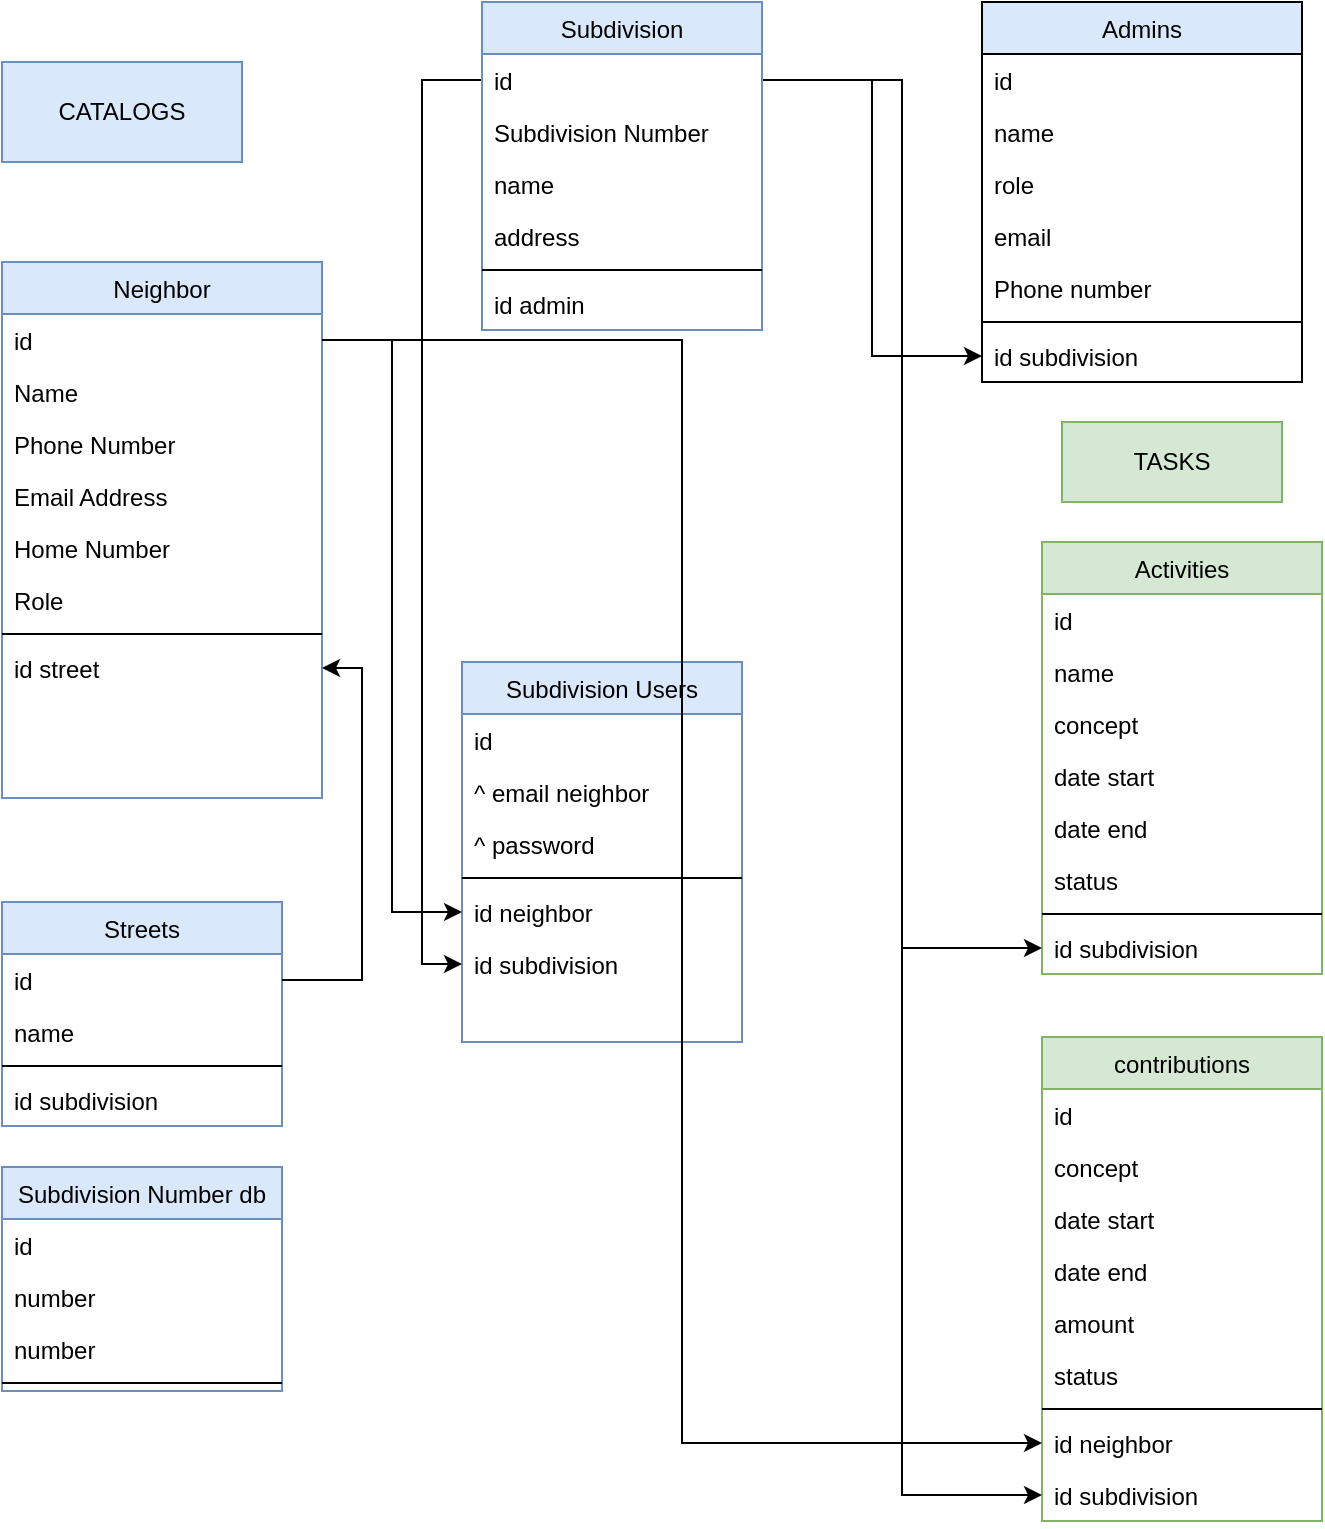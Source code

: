 <mxfile version="24.4.7" type="device">
  <diagram id="C5RBs43oDa-KdzZeNtuy" name="Page-1">
    <mxGraphModel dx="1434" dy="1941" grid="1" gridSize="10" guides="1" tooltips="1" connect="1" arrows="1" fold="1" page="1" pageScale="1" pageWidth="827" pageHeight="1169" math="0" shadow="0">
      <root>
        <mxCell id="WIyWlLk6GJQsqaUBKTNV-0" />
        <mxCell id="WIyWlLk6GJQsqaUBKTNV-1" parent="WIyWlLk6GJQsqaUBKTNV-0" />
        <mxCell id="zkfFHV4jXpPFQw0GAbJ--0" value="Neighbor" style="swimlane;fontStyle=0;align=center;verticalAlign=top;childLayout=stackLayout;horizontal=1;startSize=26;horizontalStack=0;resizeParent=1;resizeLast=0;collapsible=1;marginBottom=0;rounded=0;shadow=0;strokeWidth=1;fillColor=#dae8fc;swimlaneFillColor=none;strokeColor=#6c8ebf;" parent="WIyWlLk6GJQsqaUBKTNV-1" vertex="1">
          <mxGeometry x="60" y="20" width="160" height="268" as="geometry">
            <mxRectangle x="230" y="140" width="160" height="26" as="alternateBounds" />
          </mxGeometry>
        </mxCell>
        <mxCell id="zkfFHV4jXpPFQw0GAbJ--1" value="id" style="text;align=left;verticalAlign=top;spacingLeft=4;spacingRight=4;overflow=hidden;rotatable=0;points=[[0,0.5],[1,0.5]];portConstraint=eastwest;" parent="zkfFHV4jXpPFQw0GAbJ--0" vertex="1">
          <mxGeometry y="26" width="160" height="26" as="geometry" />
        </mxCell>
        <mxCell id="kzhwgAk0bmk2axQ-Uhrj-12" value="Name" style="text;align=left;verticalAlign=top;spacingLeft=4;spacingRight=4;overflow=hidden;rotatable=0;points=[[0,0.5],[1,0.5]];portConstraint=eastwest;" parent="zkfFHV4jXpPFQw0GAbJ--0" vertex="1">
          <mxGeometry y="52" width="160" height="26" as="geometry" />
        </mxCell>
        <mxCell id="zkfFHV4jXpPFQw0GAbJ--2" value="Phone Number" style="text;align=left;verticalAlign=top;spacingLeft=4;spacingRight=4;overflow=hidden;rotatable=0;points=[[0,0.5],[1,0.5]];portConstraint=eastwest;rounded=0;shadow=0;html=0;" parent="zkfFHV4jXpPFQw0GAbJ--0" vertex="1">
          <mxGeometry y="78" width="160" height="26" as="geometry" />
        </mxCell>
        <mxCell id="zkfFHV4jXpPFQw0GAbJ--3" value="Email Address" style="text;align=left;verticalAlign=top;spacingLeft=4;spacingRight=4;overflow=hidden;rotatable=0;points=[[0,0.5],[1,0.5]];portConstraint=eastwest;rounded=0;shadow=0;html=0;" parent="zkfFHV4jXpPFQw0GAbJ--0" vertex="1">
          <mxGeometry y="104" width="160" height="26" as="geometry" />
        </mxCell>
        <mxCell id="kzhwgAk0bmk2axQ-Uhrj-36" value="Home Number" style="text;align=left;verticalAlign=top;spacingLeft=4;spacingRight=4;overflow=hidden;rotatable=0;points=[[0,0.5],[1,0.5]];portConstraint=eastwest;rounded=0;shadow=0;html=0;" parent="zkfFHV4jXpPFQw0GAbJ--0" vertex="1">
          <mxGeometry y="130" width="160" height="26" as="geometry" />
        </mxCell>
        <mxCell id="kzhwgAk0bmk2axQ-Uhrj-1" value="Role" style="text;align=left;verticalAlign=top;spacingLeft=4;spacingRight=4;overflow=hidden;rotatable=0;points=[[0,0.5],[1,0.5]];portConstraint=eastwest;rounded=0;shadow=0;html=0;" parent="zkfFHV4jXpPFQw0GAbJ--0" vertex="1">
          <mxGeometry y="156" width="160" height="26" as="geometry" />
        </mxCell>
        <mxCell id="zkfFHV4jXpPFQw0GAbJ--4" value="" style="line;html=1;strokeWidth=1;align=left;verticalAlign=middle;spacingTop=-1;spacingLeft=3;spacingRight=3;rotatable=0;labelPosition=right;points=[];portConstraint=eastwest;" parent="zkfFHV4jXpPFQw0GAbJ--0" vertex="1">
          <mxGeometry y="182" width="160" height="8" as="geometry" />
        </mxCell>
        <mxCell id="kzhwgAk0bmk2axQ-Uhrj-21" value="id street" style="text;align=left;verticalAlign=top;spacingLeft=4;spacingRight=4;overflow=hidden;rotatable=0;points=[[0,0.5],[1,0.5]];portConstraint=eastwest;rounded=0;shadow=0;html=0;" parent="zkfFHV4jXpPFQw0GAbJ--0" vertex="1">
          <mxGeometry y="190" width="160" height="26" as="geometry" />
        </mxCell>
        <mxCell id="zkfFHV4jXpPFQw0GAbJ--17" value="Admins" style="swimlane;fontStyle=0;align=center;verticalAlign=top;childLayout=stackLayout;horizontal=1;startSize=26;horizontalStack=0;resizeParent=1;resizeLast=0;collapsible=1;marginBottom=0;rounded=0;shadow=0;strokeWidth=1;fillColor=#dae8fc;strokeColor=default;fillStyle=solid;swimlaneFillColor=none;glass=0;" parent="WIyWlLk6GJQsqaUBKTNV-1" vertex="1">
          <mxGeometry x="550" y="-110" width="160" height="190" as="geometry">
            <mxRectangle x="550" y="140" width="160" height="26" as="alternateBounds" />
          </mxGeometry>
        </mxCell>
        <mxCell id="zkfFHV4jXpPFQw0GAbJ--18" value="id" style="text;align=left;verticalAlign=top;spacingLeft=4;spacingRight=4;overflow=hidden;rotatable=0;points=[[0,0.5],[1,0.5]];portConstraint=eastwest;" parent="zkfFHV4jXpPFQw0GAbJ--17" vertex="1">
          <mxGeometry y="26" width="160" height="26" as="geometry" />
        </mxCell>
        <mxCell id="zkfFHV4jXpPFQw0GAbJ--19" value="name" style="text;align=left;verticalAlign=top;spacingLeft=4;spacingRight=4;overflow=hidden;rotatable=0;points=[[0,0.5],[1,0.5]];portConstraint=eastwest;rounded=0;shadow=0;html=0;" parent="zkfFHV4jXpPFQw0GAbJ--17" vertex="1">
          <mxGeometry y="52" width="160" height="26" as="geometry" />
        </mxCell>
        <mxCell id="zkfFHV4jXpPFQw0GAbJ--20" value="role" style="text;align=left;verticalAlign=top;spacingLeft=4;spacingRight=4;overflow=hidden;rotatable=0;points=[[0,0.5],[1,0.5]];portConstraint=eastwest;rounded=0;shadow=0;html=0;" parent="zkfFHV4jXpPFQw0GAbJ--17" vertex="1">
          <mxGeometry y="78" width="160" height="26" as="geometry" />
        </mxCell>
        <mxCell id="kzhwgAk0bmk2axQ-Uhrj-39" value="email" style="text;align=left;verticalAlign=top;spacingLeft=4;spacingRight=4;overflow=hidden;rotatable=0;points=[[0,0.5],[1,0.5]];portConstraint=eastwest;rounded=0;shadow=0;html=0;" parent="zkfFHV4jXpPFQw0GAbJ--17" vertex="1">
          <mxGeometry y="104" width="160" height="26" as="geometry" />
        </mxCell>
        <mxCell id="zkfFHV4jXpPFQw0GAbJ--21" value="Phone number" style="text;align=left;verticalAlign=top;spacingLeft=4;spacingRight=4;overflow=hidden;rotatable=0;points=[[0,0.5],[1,0.5]];portConstraint=eastwest;rounded=0;shadow=0;html=0;" parent="zkfFHV4jXpPFQw0GAbJ--17" vertex="1">
          <mxGeometry y="130" width="160" height="26" as="geometry" />
        </mxCell>
        <mxCell id="zkfFHV4jXpPFQw0GAbJ--23" value="" style="line;html=1;strokeWidth=1;align=left;verticalAlign=middle;spacingTop=-1;spacingLeft=3;spacingRight=3;rotatable=0;labelPosition=right;points=[];portConstraint=eastwest;" parent="zkfFHV4jXpPFQw0GAbJ--17" vertex="1">
          <mxGeometry y="156" width="160" height="8" as="geometry" />
        </mxCell>
        <mxCell id="kzhwgAk0bmk2axQ-Uhrj-38" value="id subdivision" style="text;align=left;verticalAlign=top;spacingLeft=4;spacingRight=4;overflow=hidden;rotatable=0;points=[[0,0.5],[1,0.5]];portConstraint=eastwest;rounded=0;shadow=0;html=0;" parent="zkfFHV4jXpPFQw0GAbJ--17" vertex="1">
          <mxGeometry y="164" width="160" height="26" as="geometry" />
        </mxCell>
        <mxCell id="kzhwgAk0bmk2axQ-Uhrj-3" value="Streets" style="swimlane;fontStyle=0;align=center;verticalAlign=top;childLayout=stackLayout;horizontal=1;startSize=26;horizontalStack=0;resizeParent=1;resizeLast=0;collapsible=1;marginBottom=0;rounded=0;shadow=0;strokeWidth=1;fillColor=#dae8fc;strokeColor=#6c8ebf;" parent="WIyWlLk6GJQsqaUBKTNV-1" vertex="1">
          <mxGeometry x="60" y="340" width="140" height="112" as="geometry">
            <mxRectangle x="550" y="140" width="160" height="26" as="alternateBounds" />
          </mxGeometry>
        </mxCell>
        <mxCell id="kzhwgAk0bmk2axQ-Uhrj-4" value="id" style="text;align=left;verticalAlign=top;spacingLeft=4;spacingRight=4;overflow=hidden;rotatable=0;points=[[0,0.5],[1,0.5]];portConstraint=eastwest;" parent="kzhwgAk0bmk2axQ-Uhrj-3" vertex="1">
          <mxGeometry y="26" width="140" height="26" as="geometry" />
        </mxCell>
        <mxCell id="kzhwgAk0bmk2axQ-Uhrj-5" value="name" style="text;align=left;verticalAlign=top;spacingLeft=4;spacingRight=4;overflow=hidden;rotatable=0;points=[[0,0.5],[1,0.5]];portConstraint=eastwest;rounded=0;shadow=0;html=0;" parent="kzhwgAk0bmk2axQ-Uhrj-3" vertex="1">
          <mxGeometry y="52" width="140" height="26" as="geometry" />
        </mxCell>
        <mxCell id="kzhwgAk0bmk2axQ-Uhrj-9" value="" style="line;html=1;strokeWidth=1;align=left;verticalAlign=middle;spacingTop=-1;spacingLeft=3;spacingRight=3;rotatable=0;labelPosition=right;points=[];portConstraint=eastwest;" parent="kzhwgAk0bmk2axQ-Uhrj-3" vertex="1">
          <mxGeometry y="78" width="140" height="8" as="geometry" />
        </mxCell>
        <mxCell id="kzhwgAk0bmk2axQ-Uhrj-31" value="id subdivision" style="text;align=left;verticalAlign=top;spacingLeft=4;spacingRight=4;overflow=hidden;rotatable=0;points=[[0,0.5],[1,0.5]];portConstraint=eastwest;rounded=0;shadow=0;html=0;" parent="kzhwgAk0bmk2axQ-Uhrj-3" vertex="1">
          <mxGeometry y="86" width="140" height="26" as="geometry" />
        </mxCell>
        <mxCell id="kzhwgAk0bmk2axQ-Uhrj-25" value="Subdivision Users" style="swimlane;fontStyle=0;align=center;verticalAlign=top;childLayout=stackLayout;horizontal=1;startSize=26;horizontalStack=0;resizeParent=1;resizeLast=0;collapsible=1;marginBottom=0;rounded=0;shadow=0;strokeWidth=1;fillColor=#dae8fc;strokeColor=#6c8ebf;" parent="WIyWlLk6GJQsqaUBKTNV-1" vertex="1">
          <mxGeometry x="290" y="220" width="140" height="190" as="geometry">
            <mxRectangle x="550" y="140" width="160" height="26" as="alternateBounds" />
          </mxGeometry>
        </mxCell>
        <mxCell id="kzhwgAk0bmk2axQ-Uhrj-26" value="id" style="text;align=left;verticalAlign=top;spacingLeft=4;spacingRight=4;overflow=hidden;rotatable=0;points=[[0,0.5],[1,0.5]];portConstraint=eastwest;" parent="kzhwgAk0bmk2axQ-Uhrj-25" vertex="1">
          <mxGeometry y="26" width="140" height="26" as="geometry" />
        </mxCell>
        <mxCell id="kzhwgAk0bmk2axQ-Uhrj-43" value="^ email neighbor" style="text;align=left;verticalAlign=top;spacingLeft=4;spacingRight=4;overflow=hidden;rotatable=0;points=[[0,0.5],[1,0.5]];portConstraint=eastwest;" parent="kzhwgAk0bmk2axQ-Uhrj-25" vertex="1">
          <mxGeometry y="52" width="140" height="26" as="geometry" />
        </mxCell>
        <mxCell id="UHeaAwA7cOgdWolV49q--0" value="^ password" style="text;align=left;verticalAlign=top;spacingLeft=4;spacingRight=4;overflow=hidden;rotatable=0;points=[[0,0.5],[1,0.5]];portConstraint=eastwest;" parent="kzhwgAk0bmk2axQ-Uhrj-25" vertex="1">
          <mxGeometry y="78" width="140" height="26" as="geometry" />
        </mxCell>
        <mxCell id="kzhwgAk0bmk2axQ-Uhrj-28" value="" style="line;html=1;strokeWidth=1;align=left;verticalAlign=middle;spacingTop=-1;spacingLeft=3;spacingRight=3;rotatable=0;labelPosition=right;points=[];portConstraint=eastwest;" parent="kzhwgAk0bmk2axQ-Uhrj-25" vertex="1">
          <mxGeometry y="104" width="140" height="8" as="geometry" />
        </mxCell>
        <mxCell id="kzhwgAk0bmk2axQ-Uhrj-29" value="id neighbor" style="text;align=left;verticalAlign=top;spacingLeft=4;spacingRight=4;overflow=hidden;rotatable=0;points=[[0,0.5],[1,0.5]];portConstraint=eastwest;" parent="kzhwgAk0bmk2axQ-Uhrj-25" vertex="1">
          <mxGeometry y="112" width="140" height="26" as="geometry" />
        </mxCell>
        <mxCell id="kzhwgAk0bmk2axQ-Uhrj-30" value="id subdivision" style="text;align=left;verticalAlign=top;spacingLeft=4;spacingRight=4;overflow=hidden;rotatable=0;points=[[0,0.5],[1,0.5]];portConstraint=eastwest;" parent="kzhwgAk0bmk2axQ-Uhrj-25" vertex="1">
          <mxGeometry y="138" width="140" height="26" as="geometry" />
        </mxCell>
        <mxCell id="kzhwgAk0bmk2axQ-Uhrj-33" style="edgeStyle=orthogonalEdgeStyle;rounded=0;orthogonalLoop=1;jettySize=auto;html=1;entryX=0;entryY=0.5;entryDx=0;entryDy=0;" parent="WIyWlLk6GJQsqaUBKTNV-1" source="kzhwgAk0bmk2axQ-Uhrj-14" target="kzhwgAk0bmk2axQ-Uhrj-30" edge="1">
          <mxGeometry relative="1" as="geometry" />
        </mxCell>
        <mxCell id="kzhwgAk0bmk2axQ-Uhrj-34" style="edgeStyle=orthogonalEdgeStyle;rounded=0;orthogonalLoop=1;jettySize=auto;html=1;entryX=0;entryY=0.5;entryDx=0;entryDy=0;" parent="WIyWlLk6GJQsqaUBKTNV-1" source="zkfFHV4jXpPFQw0GAbJ--1" target="kzhwgAk0bmk2axQ-Uhrj-29" edge="1">
          <mxGeometry relative="1" as="geometry" />
        </mxCell>
        <mxCell id="kzhwgAk0bmk2axQ-Uhrj-41" style="edgeStyle=orthogonalEdgeStyle;rounded=0;orthogonalLoop=1;jettySize=auto;html=1;entryX=0;entryY=0.5;entryDx=0;entryDy=0;" parent="WIyWlLk6GJQsqaUBKTNV-1" source="kzhwgAk0bmk2axQ-Uhrj-14" target="kzhwgAk0bmk2axQ-Uhrj-38" edge="1">
          <mxGeometry relative="1" as="geometry" />
        </mxCell>
        <mxCell id="kzhwgAk0bmk2axQ-Uhrj-44" value="contributions" style="swimlane;fontStyle=0;align=center;verticalAlign=top;childLayout=stackLayout;horizontal=1;startSize=26;horizontalStack=0;resizeParent=1;resizeLast=0;collapsible=1;marginBottom=0;rounded=0;shadow=0;strokeWidth=1;fillColor=#d5e8d4;strokeColor=#82b366;" parent="WIyWlLk6GJQsqaUBKTNV-1" vertex="1">
          <mxGeometry x="580" y="407.5" width="140" height="242" as="geometry">
            <mxRectangle x="550" y="140" width="160" height="26" as="alternateBounds" />
          </mxGeometry>
        </mxCell>
        <mxCell id="kzhwgAk0bmk2axQ-Uhrj-45" value="id" style="text;align=left;verticalAlign=top;spacingLeft=4;spacingRight=4;overflow=hidden;rotatable=0;points=[[0,0.5],[1,0.5]];portConstraint=eastwest;" parent="kzhwgAk0bmk2axQ-Uhrj-44" vertex="1">
          <mxGeometry y="26" width="140" height="26" as="geometry" />
        </mxCell>
        <mxCell id="kzhwgAk0bmk2axQ-Uhrj-69" value="concept" style="text;align=left;verticalAlign=top;spacingLeft=4;spacingRight=4;overflow=hidden;rotatable=0;points=[[0,0.5],[1,0.5]];portConstraint=eastwest;" parent="kzhwgAk0bmk2axQ-Uhrj-44" vertex="1">
          <mxGeometry y="52" width="140" height="26" as="geometry" />
        </mxCell>
        <mxCell id="kzhwgAk0bmk2axQ-Uhrj-58" value="date start" style="text;align=left;verticalAlign=top;spacingLeft=4;spacingRight=4;overflow=hidden;rotatable=0;points=[[0,0.5],[1,0.5]];portConstraint=eastwest;" parent="kzhwgAk0bmk2axQ-Uhrj-44" vertex="1">
          <mxGeometry y="78" width="140" height="26" as="geometry" />
        </mxCell>
        <mxCell id="kzhwgAk0bmk2axQ-Uhrj-59" value="date end" style="text;align=left;verticalAlign=top;spacingLeft=4;spacingRight=4;overflow=hidden;rotatable=0;points=[[0,0.5],[1,0.5]];portConstraint=eastwest;" parent="kzhwgAk0bmk2axQ-Uhrj-44" vertex="1">
          <mxGeometry y="104" width="140" height="26" as="geometry" />
        </mxCell>
        <mxCell id="kzhwgAk0bmk2axQ-Uhrj-46" value="amount" style="text;align=left;verticalAlign=top;spacingLeft=4;spacingRight=4;overflow=hidden;rotatable=0;points=[[0,0.5],[1,0.5]];portConstraint=eastwest;" parent="kzhwgAk0bmk2axQ-Uhrj-44" vertex="1">
          <mxGeometry y="130" width="140" height="26" as="geometry" />
        </mxCell>
        <mxCell id="kzhwgAk0bmk2axQ-Uhrj-47" value="status" style="text;align=left;verticalAlign=top;spacingLeft=4;spacingRight=4;overflow=hidden;rotatable=0;points=[[0,0.5],[1,0.5]];portConstraint=eastwest;" parent="kzhwgAk0bmk2axQ-Uhrj-44" vertex="1">
          <mxGeometry y="156" width="140" height="26" as="geometry" />
        </mxCell>
        <mxCell id="kzhwgAk0bmk2axQ-Uhrj-48" value="" style="line;html=1;strokeWidth=1;align=left;verticalAlign=middle;spacingTop=-1;spacingLeft=3;spacingRight=3;rotatable=0;labelPosition=right;points=[];portConstraint=eastwest;" parent="kzhwgAk0bmk2axQ-Uhrj-44" vertex="1">
          <mxGeometry y="182" width="140" height="8" as="geometry" />
        </mxCell>
        <mxCell id="kzhwgAk0bmk2axQ-Uhrj-49" value="id neighbor" style="text;align=left;verticalAlign=top;spacingLeft=4;spacingRight=4;overflow=hidden;rotatable=0;points=[[0,0.5],[1,0.5]];portConstraint=eastwest;" parent="kzhwgAk0bmk2axQ-Uhrj-44" vertex="1">
          <mxGeometry y="190" width="140" height="26" as="geometry" />
        </mxCell>
        <mxCell id="kzhwgAk0bmk2axQ-Uhrj-50" value="id subdivision" style="text;align=left;verticalAlign=top;spacingLeft=4;spacingRight=4;overflow=hidden;rotatable=0;points=[[0,0.5],[1,0.5]];portConstraint=eastwest;" parent="kzhwgAk0bmk2axQ-Uhrj-44" vertex="1">
          <mxGeometry y="216" width="140" height="26" as="geometry" />
        </mxCell>
        <mxCell id="kzhwgAk0bmk2axQ-Uhrj-51" value="Activities" style="swimlane;fontStyle=0;align=center;verticalAlign=top;childLayout=stackLayout;horizontal=1;startSize=26;horizontalStack=0;resizeParent=1;resizeLast=0;collapsible=1;marginBottom=0;rounded=0;shadow=0;strokeWidth=1;fillColor=#d5e8d4;strokeColor=#82b366;" parent="WIyWlLk6GJQsqaUBKTNV-1" vertex="1">
          <mxGeometry x="580" y="160" width="140" height="216" as="geometry">
            <mxRectangle x="550" y="140" width="160" height="26" as="alternateBounds" />
          </mxGeometry>
        </mxCell>
        <mxCell id="kzhwgAk0bmk2axQ-Uhrj-52" value="id" style="text;align=left;verticalAlign=top;spacingLeft=4;spacingRight=4;overflow=hidden;rotatable=0;points=[[0,0.5],[1,0.5]];portConstraint=eastwest;" parent="kzhwgAk0bmk2axQ-Uhrj-51" vertex="1">
          <mxGeometry y="26" width="140" height="26" as="geometry" />
        </mxCell>
        <mxCell id="kzhwgAk0bmk2axQ-Uhrj-53" value="name" style="text;align=left;verticalAlign=top;spacingLeft=4;spacingRight=4;overflow=hidden;rotatable=0;points=[[0,0.5],[1,0.5]];portConstraint=eastwest;" parent="kzhwgAk0bmk2axQ-Uhrj-51" vertex="1">
          <mxGeometry y="52" width="140" height="26" as="geometry" />
        </mxCell>
        <mxCell id="kzhwgAk0bmk2axQ-Uhrj-70" value="concept" style="text;align=left;verticalAlign=top;spacingLeft=4;spacingRight=4;overflow=hidden;rotatable=0;points=[[0,0.5],[1,0.5]];portConstraint=eastwest;" parent="kzhwgAk0bmk2axQ-Uhrj-51" vertex="1">
          <mxGeometry y="78" width="140" height="26" as="geometry" />
        </mxCell>
        <mxCell id="kzhwgAk0bmk2axQ-Uhrj-54" value="date start" style="text;align=left;verticalAlign=top;spacingLeft=4;spacingRight=4;overflow=hidden;rotatable=0;points=[[0,0.5],[1,0.5]];portConstraint=eastwest;" parent="kzhwgAk0bmk2axQ-Uhrj-51" vertex="1">
          <mxGeometry y="104" width="140" height="26" as="geometry" />
        </mxCell>
        <mxCell id="kzhwgAk0bmk2axQ-Uhrj-72" value="date end" style="text;align=left;verticalAlign=top;spacingLeft=4;spacingRight=4;overflow=hidden;rotatable=0;points=[[0,0.5],[1,0.5]];portConstraint=eastwest;" parent="kzhwgAk0bmk2axQ-Uhrj-51" vertex="1">
          <mxGeometry y="130" width="140" height="26" as="geometry" />
        </mxCell>
        <mxCell id="kzhwgAk0bmk2axQ-Uhrj-71" value="status" style="text;align=left;verticalAlign=top;spacingLeft=4;spacingRight=4;overflow=hidden;rotatable=0;points=[[0,0.5],[1,0.5]];portConstraint=eastwest;" parent="kzhwgAk0bmk2axQ-Uhrj-51" vertex="1">
          <mxGeometry y="156" width="140" height="26" as="geometry" />
        </mxCell>
        <mxCell id="kzhwgAk0bmk2axQ-Uhrj-55" value="" style="line;html=1;strokeWidth=1;align=left;verticalAlign=middle;spacingTop=-1;spacingLeft=3;spacingRight=3;rotatable=0;labelPosition=right;points=[];portConstraint=eastwest;" parent="kzhwgAk0bmk2axQ-Uhrj-51" vertex="1">
          <mxGeometry y="182" width="140" height="8" as="geometry" />
        </mxCell>
        <mxCell id="kzhwgAk0bmk2axQ-Uhrj-57" value="id subdivision" style="text;align=left;verticalAlign=top;spacingLeft=4;spacingRight=4;overflow=hidden;rotatable=0;points=[[0,0.5],[1,0.5]];portConstraint=eastwest;" parent="kzhwgAk0bmk2axQ-Uhrj-51" vertex="1">
          <mxGeometry y="190" width="140" height="26" as="geometry" />
        </mxCell>
        <mxCell id="kzhwgAk0bmk2axQ-Uhrj-77" style="edgeStyle=orthogonalEdgeStyle;rounded=0;orthogonalLoop=1;jettySize=auto;html=1;entryX=1;entryY=0.5;entryDx=0;entryDy=0;" parent="WIyWlLk6GJQsqaUBKTNV-1" source="kzhwgAk0bmk2axQ-Uhrj-4" target="kzhwgAk0bmk2axQ-Uhrj-21" edge="1">
          <mxGeometry relative="1" as="geometry" />
        </mxCell>
        <mxCell id="kzhwgAk0bmk2axQ-Uhrj-79" style="edgeStyle=orthogonalEdgeStyle;rounded=0;orthogonalLoop=1;jettySize=auto;html=1;entryX=0;entryY=0.5;entryDx=0;entryDy=0;" parent="WIyWlLk6GJQsqaUBKTNV-1" source="zkfFHV4jXpPFQw0GAbJ--1" target="kzhwgAk0bmk2axQ-Uhrj-49" edge="1">
          <mxGeometry relative="1" as="geometry" />
        </mxCell>
        <mxCell id="kzhwgAk0bmk2axQ-Uhrj-80" style="edgeStyle=orthogonalEdgeStyle;rounded=0;orthogonalLoop=1;jettySize=auto;html=1;entryX=0;entryY=0.5;entryDx=0;entryDy=0;" parent="WIyWlLk6GJQsqaUBKTNV-1" source="kzhwgAk0bmk2axQ-Uhrj-14" target="kzhwgAk0bmk2axQ-Uhrj-50" edge="1">
          <mxGeometry relative="1" as="geometry" />
        </mxCell>
        <mxCell id="kzhwgAk0bmk2axQ-Uhrj-81" style="edgeStyle=orthogonalEdgeStyle;rounded=0;orthogonalLoop=1;jettySize=auto;html=1;entryX=0;entryY=0.5;entryDx=0;entryDy=0;" parent="WIyWlLk6GJQsqaUBKTNV-1" source="kzhwgAk0bmk2axQ-Uhrj-14" target="kzhwgAk0bmk2axQ-Uhrj-57" edge="1">
          <mxGeometry relative="1" as="geometry" />
        </mxCell>
        <mxCell id="kzhwgAk0bmk2axQ-Uhrj-13" value="Subdivision" style="swimlane;fontStyle=0;align=center;verticalAlign=top;childLayout=stackLayout;horizontal=1;startSize=26;horizontalStack=0;resizeParent=1;resizeLast=0;collapsible=1;marginBottom=0;rounded=0;shadow=0;strokeWidth=1;fillColor=#dae8fc;strokeColor=#6c8ebf;fillStyle=solid;gradientColor=none;swimlaneFillColor=none;glass=0;" parent="WIyWlLk6GJQsqaUBKTNV-1" vertex="1">
          <mxGeometry x="300" y="-110" width="140" height="164" as="geometry">
            <mxRectangle x="550" y="140" width="160" height="26" as="alternateBounds" />
          </mxGeometry>
        </mxCell>
        <mxCell id="kzhwgAk0bmk2axQ-Uhrj-14" value="id" style="text;align=left;verticalAlign=top;spacingLeft=4;spacingRight=4;overflow=hidden;rotatable=0;points=[[0,0.5],[1,0.5]];portConstraint=eastwest;" parent="kzhwgAk0bmk2axQ-Uhrj-13" vertex="1">
          <mxGeometry y="26" width="140" height="26" as="geometry" />
        </mxCell>
        <mxCell id="kzhwgAk0bmk2axQ-Uhrj-15" value="Subdivision Number" style="text;align=left;verticalAlign=top;spacingLeft=4;spacingRight=4;overflow=hidden;rotatable=0;points=[[0,0.5],[1,0.5]];portConstraint=eastwest;rounded=0;shadow=0;html=0;" parent="kzhwgAk0bmk2axQ-Uhrj-13" vertex="1">
          <mxGeometry y="52" width="140" height="26" as="geometry" />
        </mxCell>
        <mxCell id="kzhwgAk0bmk2axQ-Uhrj-24" value="name" style="text;align=left;verticalAlign=top;spacingLeft=4;spacingRight=4;overflow=hidden;rotatable=0;points=[[0,0.5],[1,0.5]];portConstraint=eastwest;rounded=0;shadow=0;html=0;" parent="kzhwgAk0bmk2axQ-Uhrj-13" vertex="1">
          <mxGeometry y="78" width="140" height="26" as="geometry" />
        </mxCell>
        <mxCell id="kzhwgAk0bmk2axQ-Uhrj-17" value="address" style="text;align=left;verticalAlign=top;spacingLeft=4;spacingRight=4;overflow=hidden;rotatable=0;points=[[0,0.5],[1,0.5]];portConstraint=eastwest;rounded=0;shadow=0;html=0;" parent="kzhwgAk0bmk2axQ-Uhrj-13" vertex="1">
          <mxGeometry y="104" width="140" height="26" as="geometry" />
        </mxCell>
        <mxCell id="kzhwgAk0bmk2axQ-Uhrj-16" value="" style="line;html=1;strokeWidth=1;align=left;verticalAlign=middle;spacingTop=-1;spacingLeft=3;spacingRight=3;rotatable=0;labelPosition=right;points=[];portConstraint=eastwest;" parent="kzhwgAk0bmk2axQ-Uhrj-13" vertex="1">
          <mxGeometry y="130" width="140" height="8" as="geometry" />
        </mxCell>
        <mxCell id="kzhwgAk0bmk2axQ-Uhrj-18" value="id admin" style="text;align=left;verticalAlign=top;spacingLeft=4;spacingRight=4;overflow=hidden;rotatable=0;points=[[0,0.5],[1,0.5]];portConstraint=eastwest;rounded=0;shadow=0;html=0;" parent="kzhwgAk0bmk2axQ-Uhrj-13" vertex="1">
          <mxGeometry y="138" width="140" height="26" as="geometry" />
        </mxCell>
        <mxCell id="UHeaAwA7cOgdWolV49q--1" value="Subdivision Number db" style="swimlane;fontStyle=0;align=center;verticalAlign=top;childLayout=stackLayout;horizontal=1;startSize=26;horizontalStack=0;resizeParent=1;resizeLast=0;collapsible=1;marginBottom=0;rounded=0;shadow=0;strokeWidth=1;fillColor=#dae8fc;strokeColor=#6c8ebf;" parent="WIyWlLk6GJQsqaUBKTNV-1" vertex="1">
          <mxGeometry x="60" y="472.5" width="140" height="112" as="geometry">
            <mxRectangle x="550" y="140" width="160" height="26" as="alternateBounds" />
          </mxGeometry>
        </mxCell>
        <mxCell id="UHeaAwA7cOgdWolV49q--2" value="id" style="text;align=left;verticalAlign=top;spacingLeft=4;spacingRight=4;overflow=hidden;rotatable=0;points=[[0,0.5],[1,0.5]];portConstraint=eastwest;" parent="UHeaAwA7cOgdWolV49q--1" vertex="1">
          <mxGeometry y="26" width="140" height="26" as="geometry" />
        </mxCell>
        <mxCell id="UHeaAwA7cOgdWolV49q--3" value="number" style="text;align=left;verticalAlign=top;spacingLeft=4;spacingRight=4;overflow=hidden;rotatable=0;points=[[0,0.5],[1,0.5]];portConstraint=eastwest;rounded=0;shadow=0;html=0;" parent="UHeaAwA7cOgdWolV49q--1" vertex="1">
          <mxGeometry y="52" width="140" height="26" as="geometry" />
        </mxCell>
        <mxCell id="UHeaAwA7cOgdWolV49q--7" value="number" style="text;align=left;verticalAlign=top;spacingLeft=4;spacingRight=4;overflow=hidden;rotatable=0;points=[[0,0.5],[1,0.5]];portConstraint=eastwest;rounded=0;shadow=0;html=0;" parent="UHeaAwA7cOgdWolV49q--1" vertex="1">
          <mxGeometry y="78" width="140" height="26" as="geometry" />
        </mxCell>
        <mxCell id="UHeaAwA7cOgdWolV49q--4" value="" style="line;html=1;strokeWidth=1;align=left;verticalAlign=middle;spacingTop=-1;spacingLeft=3;spacingRight=3;rotatable=0;labelPosition=right;points=[];portConstraint=eastwest;" parent="UHeaAwA7cOgdWolV49q--1" vertex="1">
          <mxGeometry y="104" width="140" height="8" as="geometry" />
        </mxCell>
        <mxCell id="_e7MvzVVDfyBgHx00A0L-1" value="CATALOGS" style="rounded=0;whiteSpace=wrap;html=1;fillColor=#dae8fc;strokeColor=#6c8ebf;" vertex="1" parent="WIyWlLk6GJQsqaUBKTNV-1">
          <mxGeometry x="60" y="-80" width="120" height="50" as="geometry" />
        </mxCell>
        <mxCell id="_e7MvzVVDfyBgHx00A0L-2" value="TASKS" style="rounded=0;whiteSpace=wrap;html=1;fillColor=#d5e8d4;strokeColor=#82b366;" vertex="1" parent="WIyWlLk6GJQsqaUBKTNV-1">
          <mxGeometry x="590" y="100" width="110" height="40" as="geometry" />
        </mxCell>
      </root>
    </mxGraphModel>
  </diagram>
</mxfile>
